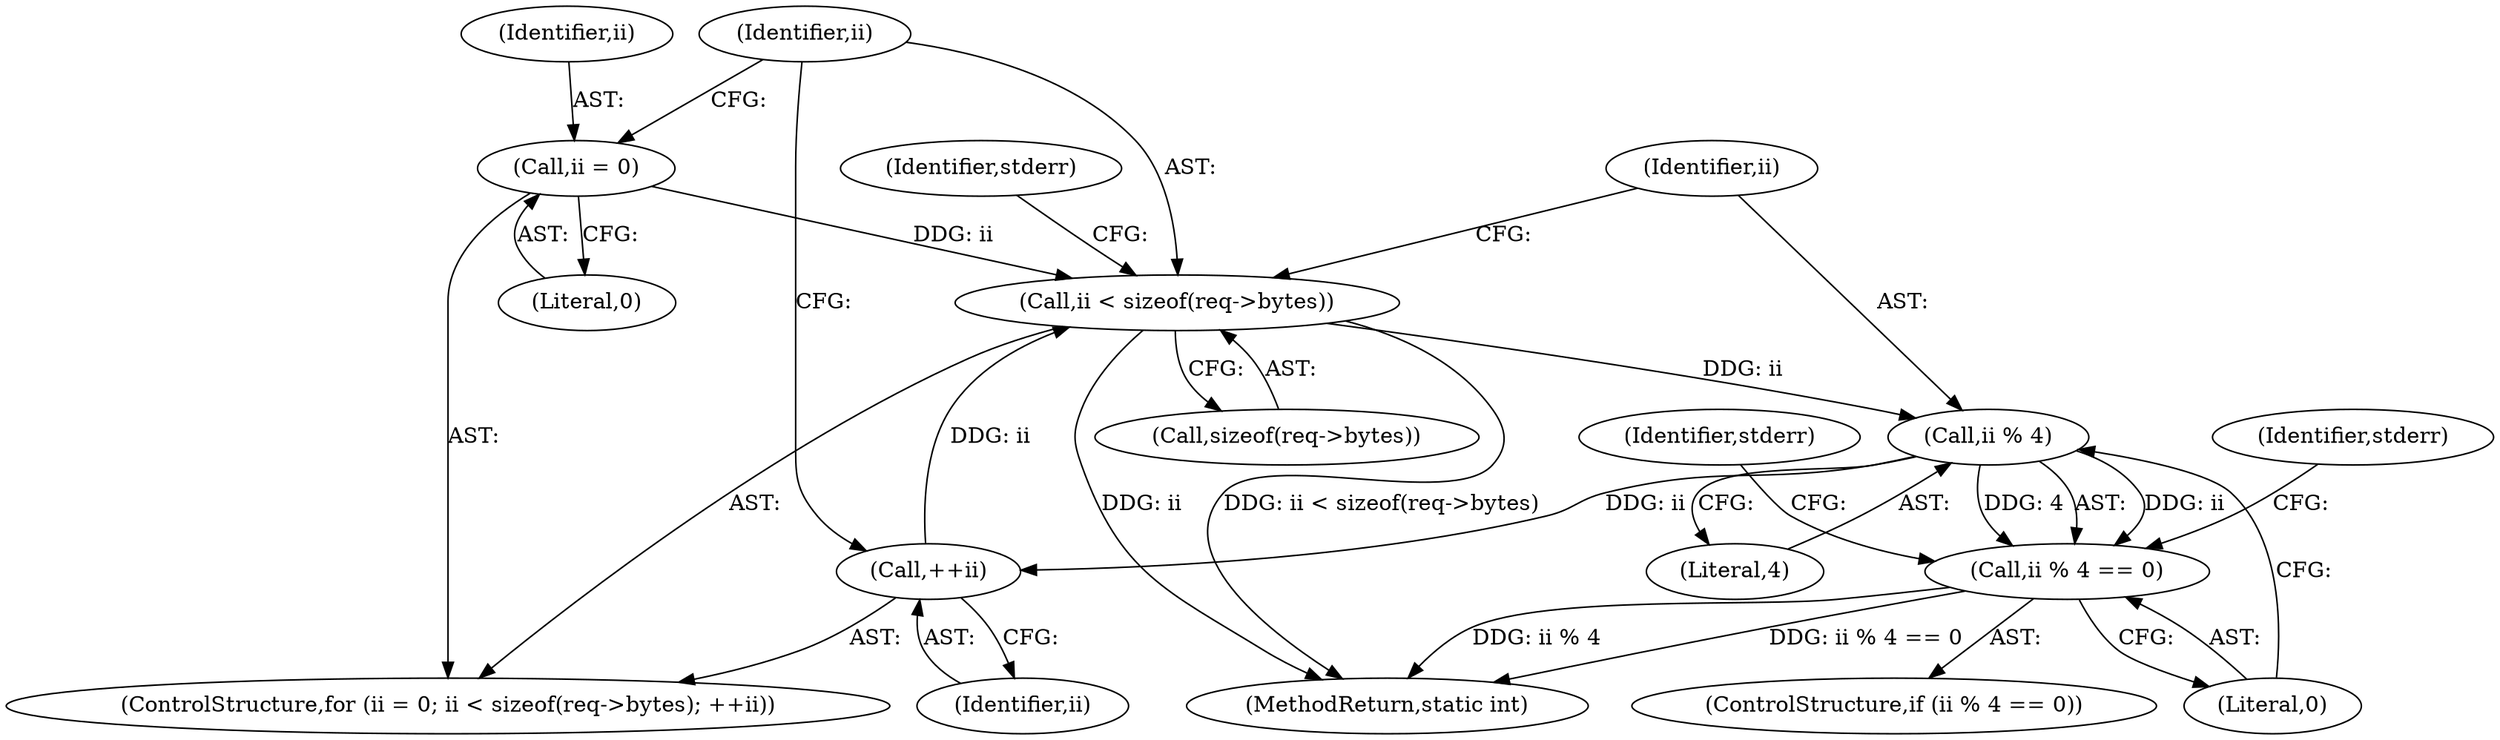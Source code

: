 digraph "0_memcached_d9cd01ede97f4145af9781d448c62a3318952719@API" {
"1000275" [label="(Call,ii < sizeof(req->bytes))"];
"1000281" [label="(Call,++ii)"];
"1000286" [label="(Call,ii % 4)"];
"1000275" [label="(Call,ii < sizeof(req->bytes))"];
"1000272" [label="(Call,ii = 0)"];
"1000285" [label="(Call,ii % 4 == 0)"];
"1000306" [label="(Identifier,stderr)"];
"1000275" [label="(Call,ii < sizeof(req->bytes))"];
"1000289" [label="(Literal,0)"];
"1000298" [label="(Identifier,stderr)"];
"1000292" [label="(Identifier,stderr)"];
"1000285" [label="(Call,ii % 4 == 0)"];
"1000274" [label="(Literal,0)"];
"1000613" [label="(MethodReturn,static int)"];
"1000287" [label="(Identifier,ii)"];
"1000271" [label="(ControlStructure,for (ii = 0; ii < sizeof(req->bytes); ++ii))"];
"1000286" [label="(Call,ii % 4)"];
"1000288" [label="(Literal,4)"];
"1000284" [label="(ControlStructure,if (ii % 4 == 0))"];
"1000273" [label="(Identifier,ii)"];
"1000281" [label="(Call,++ii)"];
"1000277" [label="(Call,sizeof(req->bytes))"];
"1000282" [label="(Identifier,ii)"];
"1000272" [label="(Call,ii = 0)"];
"1000276" [label="(Identifier,ii)"];
"1000275" -> "1000271"  [label="AST: "];
"1000275" -> "1000277"  [label="CFG: "];
"1000276" -> "1000275"  [label="AST: "];
"1000277" -> "1000275"  [label="AST: "];
"1000287" -> "1000275"  [label="CFG: "];
"1000306" -> "1000275"  [label="CFG: "];
"1000275" -> "1000613"  [label="DDG: ii < sizeof(req->bytes)"];
"1000275" -> "1000613"  [label="DDG: ii"];
"1000281" -> "1000275"  [label="DDG: ii"];
"1000272" -> "1000275"  [label="DDG: ii"];
"1000275" -> "1000286"  [label="DDG: ii"];
"1000281" -> "1000271"  [label="AST: "];
"1000281" -> "1000282"  [label="CFG: "];
"1000282" -> "1000281"  [label="AST: "];
"1000276" -> "1000281"  [label="CFG: "];
"1000286" -> "1000281"  [label="DDG: ii"];
"1000286" -> "1000285"  [label="AST: "];
"1000286" -> "1000288"  [label="CFG: "];
"1000287" -> "1000286"  [label="AST: "];
"1000288" -> "1000286"  [label="AST: "];
"1000289" -> "1000286"  [label="CFG: "];
"1000286" -> "1000285"  [label="DDG: ii"];
"1000286" -> "1000285"  [label="DDG: 4"];
"1000272" -> "1000271"  [label="AST: "];
"1000272" -> "1000274"  [label="CFG: "];
"1000273" -> "1000272"  [label="AST: "];
"1000274" -> "1000272"  [label="AST: "];
"1000276" -> "1000272"  [label="CFG: "];
"1000285" -> "1000284"  [label="AST: "];
"1000285" -> "1000289"  [label="CFG: "];
"1000289" -> "1000285"  [label="AST: "];
"1000292" -> "1000285"  [label="CFG: "];
"1000298" -> "1000285"  [label="CFG: "];
"1000285" -> "1000613"  [label="DDG: ii % 4"];
"1000285" -> "1000613"  [label="DDG: ii % 4 == 0"];
}

